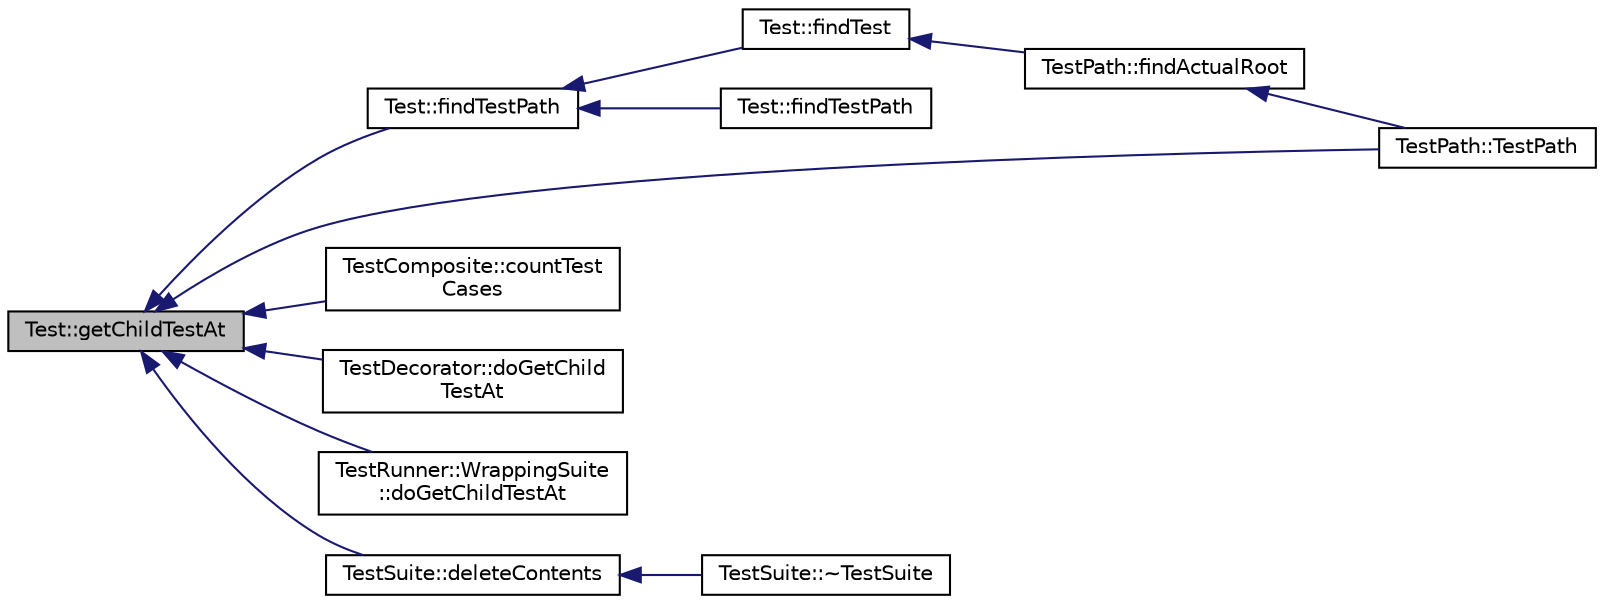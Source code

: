 digraph "Test::getChildTestAt"
{
  edge [fontname="Helvetica",fontsize="10",labelfontname="Helvetica",labelfontsize="10"];
  node [fontname="Helvetica",fontsize="10",shape=record];
  rankdir="LR";
  Node1 [label="Test::getChildTestAt",height=0.2,width=0.4,color="black", fillcolor="grey75", style="filled", fontcolor="black"];
  Node1 -> Node2 [dir="back",color="midnightblue",fontsize="10",style="solid"];
  Node2 [label="Test::findTestPath",height=0.2,width=0.4,color="black", fillcolor="white", style="filled",URL="$class_test.html#ac14ebe5c88d6edf0280f1205626a89bd",tooltip="Finds the test with the specified name and its parents test. "];
  Node2 -> Node3 [dir="back",color="midnightblue",fontsize="10",style="solid"];
  Node3 [label="Test::findTest",height=0.2,width=0.4,color="black", fillcolor="white", style="filled",URL="$class_test.html#aba7193712668533f2fa048a93e0f4705",tooltip="Finds the test with the specified name in the hierarchy. "];
  Node3 -> Node4 [dir="back",color="midnightblue",fontsize="10",style="solid"];
  Node4 [label="TestPath::findActualRoot",height=0.2,width=0.4,color="black", fillcolor="white", style="filled",URL="$class_test_path.html#a4229e1e693fbadd725d532e4a92e7d6d",tooltip="Finds the actual root of a path string and get the path string name components. "];
  Node4 -> Node5 [dir="back",color="midnightblue",fontsize="10",style="solid"];
  Node5 [label="TestPath::TestPath",height=0.2,width=0.4,color="black", fillcolor="white", style="filled",URL="$class_test_path.html#a5855701e39a328a19f9780a130106cb3",tooltip="Resolves a path from a string returned by toString(). "];
  Node2 -> Node6 [dir="back",color="midnightblue",fontsize="10",style="solid"];
  Node6 [label="Test::findTestPath",height=0.2,width=0.4,color="black", fillcolor="white", style="filled",URL="$class_test.html#aff5ac29caeb2acf85002cbf16276cda8",tooltip="Finds the specified test and its parents test. "];
  Node1 -> Node7 [dir="back",color="midnightblue",fontsize="10",style="solid"];
  Node7 [label="TestComposite::countTest\lCases",height=0.2,width=0.4,color="black", fillcolor="white", style="filled",URL="$class_test_composite.html#aab3a79f9629eb6f026467e9c27b08788",tooltip="Return the number of test cases invoked by run(). "];
  Node1 -> Node8 [dir="back",color="midnightblue",fontsize="10",style="solid"];
  Node8 [label="TestDecorator::doGetChild\lTestAt",height=0.2,width=0.4,color="black", fillcolor="white", style="filled",URL="$class_test_decorator.html#a6a00721e39bb7e7ce5356e9a10584275",tooltip="Returns the child test of the specified valid index. "];
  Node1 -> Node5 [dir="back",color="midnightblue",fontsize="10",style="solid"];
  Node1 -> Node9 [dir="back",color="midnightblue",fontsize="10",style="solid"];
  Node9 [label="TestRunner::WrappingSuite\l::doGetChildTestAt",height=0.2,width=0.4,color="black", fillcolor="white", style="filled",URL="$class_test_runner_1_1_wrapping_suite.html#a6fb842923093bf03c43cb69041b50e52",tooltip="Returns the child test of the specified valid index. "];
  Node1 -> Node10 [dir="back",color="midnightblue",fontsize="10",style="solid"];
  Node10 [label="TestSuite::deleteContents",height=0.2,width=0.4,color="black", fillcolor="white", style="filled",URL="$class_test_suite.html#a6901d813932cf2919c20ca55bb922dae",tooltip="Deletes all tests in the suite. "];
  Node10 -> Node11 [dir="back",color="midnightblue",fontsize="10",style="solid"];
  Node11 [label="TestSuite::~TestSuite",height=0.2,width=0.4,color="black", fillcolor="white", style="filled",URL="$class_test_suite.html#a1a4603e985169c62d251876dd3910b5e",tooltip="Destructor. "];
}
